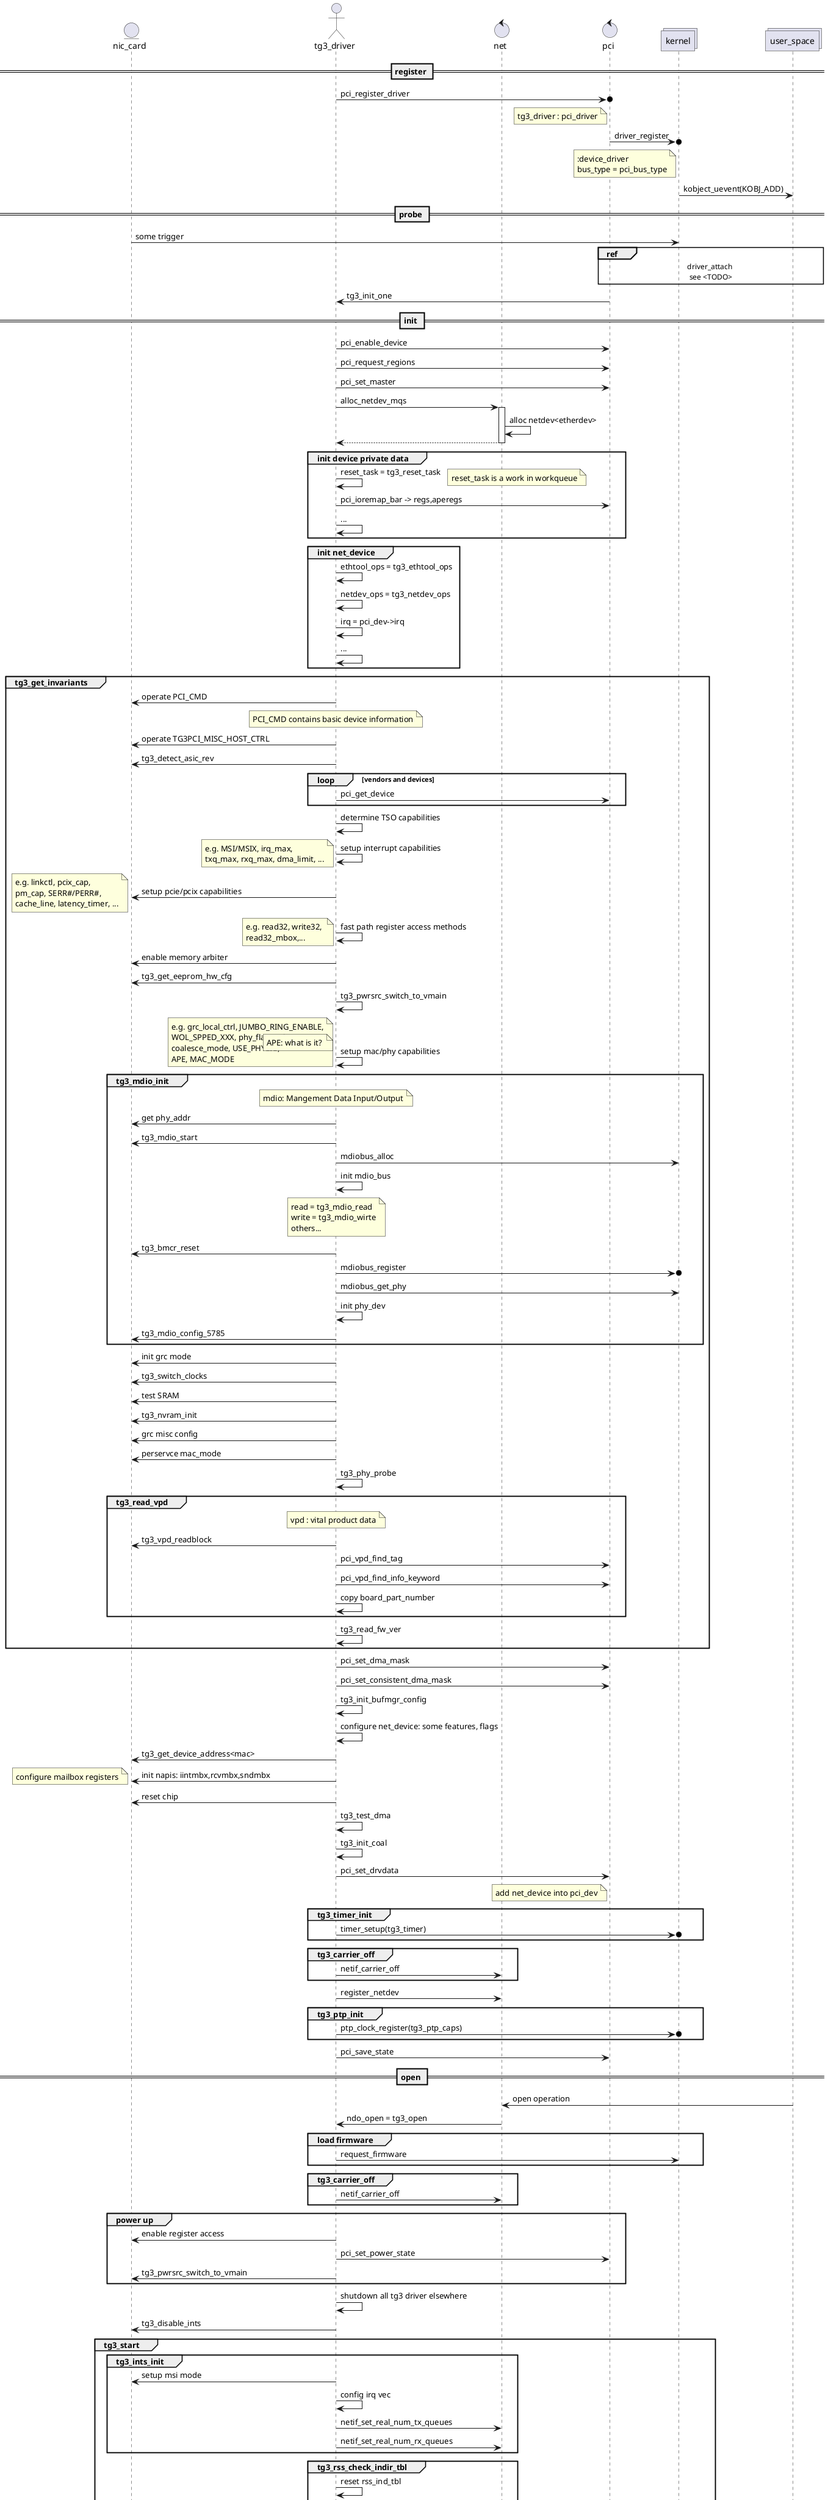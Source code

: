 @startuml
entity nic_card
actor tg3_driver
control net 
control pci
collections kernel
collections user_space 
== register ==
tg3_driver ->o pci : pci_register_driver 
note left of pci
tg3_driver : pci_driver
'.name = "tg3"
'.id_table = tg3_pci_tbl
'.proble   = tg3_init_one
'.remove   = tg3_remove_one
'.err_handler = tg3_err_handler
'.suspend  = tg3_suspend
'.resume   = tg3_resume
'.shutdown = tg3_shutdown
end note
pci ->o kernel : driver_register
note left of kernel
:device_driver
bus_type = pci_bus_type
end note
kernel -> user_space : kobject_uevent(KOBJ_ADD)
== probe ==
nic_card -> kernel : some trigger 
ref over kernel, pci, user_space
    driver_attach 
    see <TODO>
end ref
pci-> tg3_driver : tg3_init_one 
== init ==
tg3_driver -> pci : pci_enable_device 
tg3_driver -> pci : pci_request_regions
tg3_driver -> pci : pci_set_master
tg3_driver -> net : alloc_netdev_mqs 
activate net 
net -> net : alloc netdev<etherdev> 
return

group init device private data
tg3_driver -> tg3_driver : reset_task = tg3_reset_task
note right 
reset_task is a work in workqueue
end note
tg3_driver -> pci : pci_ioremap_bar -> regs,aperegs
tg3_driver -> tg3_driver : ... 
end

group init net_device
tg3_driver -> tg3_driver : ethtool_ops = tg3_ethtool_ops
tg3_driver -> tg3_driver : netdev_ops = tg3_netdev_ops
tg3_driver -> tg3_driver : irq = pci_dev->irq 
tg3_driver -> tg3_driver : ... 
end

group tg3_get_invariants
tg3_driver -> nic_card : operate PCI_CMD 
note over tg3_driver
PCI_CMD contains basic device information
end note
tg3_driver -> nic_card : operate TG3PCI_MISC_HOST_CTRL 
tg3_driver -> nic_card : tg3_detect_asic_rev
loop vendors and devices
tg3_driver -> pci : pci_get_device 
end
tg3_driver -> tg3_driver : determine TSO capabilities 
tg3_driver -> tg3_driver : setup interrupt capabilities
note left
e.g. MSI/MSIX, irq_max, 
txq_max, rxq_max, dma_limit, ...
end note
tg3_driver -> nic_card : setup pcie/pcix capabilities 
note left
e.g. linkctl, pcix_cap, 
pm_cap, SERR#/PERR#, 
cache_line, latency_timer, ...
end note
tg3_driver -> tg3_driver : fast path register access methods 
note left
e.g. read32, write32, 
read32_mbox,...
end note
tg3_driver -> nic_card : enable memory arbiter 
tg3_driver -> nic_card : tg3_get_eeprom_hw_cfg 
tg3_driver -> tg3_driver : tg3_pwrsrc_switch_to_vmain
tg3_driver -> tg3_driver : setup mac/phy capabilities
note left
e.g. grc_local_ctrl, JUMBO_RING_ENABLE,
WOL_SPPED_XXX, phy_flags, phy_otp 
coalesce_mode, USE_PHYLIB,
APE, MAC_MODE
end note
note left
APE: what is it? 
end note
group tg3_mdio_init
note over tg3_driver
mdio: Mangement Data Input/Output
end note
tg3_driver -> nic_card : get phy_addr 
tg3_driver -> nic_card : tg3_mdio_start 
tg3_driver -> kernel : mdiobus_alloc
tg3_driver -> tg3_driver : init mdio_bus
note over tg3_driver
read = tg3_mdio_read
write = tg3_mdio_wirte
others...
end note
tg3_driver -> nic_card : tg3_bmcr_reset 
tg3_driver ->o kernel : mdiobus_register 
tg3_driver -> kernel : mdiobus_get_phy
tg3_driver -> tg3_driver : init phy_dev 
tg3_driver -> nic_card : tg3_mdio_config_5785
end
tg3_driver -> nic_card : init grc mode 
tg3_driver -> nic_card : tg3_switch_clocks
tg3_driver -> nic_card : test SRAM 
tg3_driver -> nic_card : tg3_nvram_init
tg3_driver -> nic_card : grc misc config 
tg3_driver -> nic_card : perservce mac_mode 
tg3_driver -> tg3_driver : tg3_phy_probe
group tg3_read_vpd
note over tg3_driver
vpd : vital product data
end note
tg3_driver -> nic_card : tg3_vpd_readblock 
tg3_driver -> pci : pci_vpd_find_tag
tg3_driver -> pci : pci_vpd_find_info_keyword
tg3_driver -> tg3_driver : copy board_part_number 
end
tg3_driver -> tg3_driver : tg3_read_fw_ver
end

tg3_driver -> pci : pci_set_dma_mask
tg3_driver -> pci : pci_set_consistent_dma_mask

tg3_driver -> tg3_driver : tg3_init_bufmgr_config 
tg3_driver -> tg3_driver : configure net_device: some features, flags
tg3_driver -> nic_card : tg3_get_device_address<mac> 
tg3_driver -> nic_card : init napis: iintmbx,rcvmbx,sndmbx 
note left 
configure mailbox registers
end note
tg3_driver -> nic_card : reset chip  
tg3_driver -> tg3_driver : tg3_test_dma 
tg3_driver -> tg3_driver : tg3_init_coal 

tg3_driver -> pci : pci_set_drvdata
note left of pci 
add net_device into pci_dev
end note

group tg3_timer_init
tg3_driver ->o kernel : timer_setup(tg3_timer)
end 

group tg3_carrier_off
tg3_driver -> net : netif_carrier_off 
end

tg3_driver -> net : register_netdev 

group tg3_ptp_init
tg3_driver ->o kernel: ptp_clock_register(tg3_ptp_caps) 
end

tg3_driver -> pci : pci_save_state

== open ==
user_space -> net : open operation
net -> tg3_driver : ndo_open = tg3_open

group load firmware
tg3_driver -> kernel : request_firmware
end 

group tg3_carrier_off
tg3_driver -> net : netif_carrier_off 
end

group power up
tg3_driver -> nic_card : enable register access
tg3_driver -> pci : pci_set_power_state
tg3_driver -> nic_card : tg3_pwrsrc_switch_to_vmain 
end

tg3_driver -> tg3_driver : shutdown all tg3 driver elsewhere
tg3_driver -> nic_card : tg3_disable_ints 

group tg3_start

group tg3_ints_init
tg3_driver -> nic_card : setup msi mode
tg3_driver -> tg3_driver : config irq vec
tg3_driver -> net : netif_set_real_num_tx_queues
tg3_driver -> net : netif_set_real_num_rx_queues
end

group tg3_rss_check_indir_tbl 
tg3_driver -> tg3_driver : reset rss_ind_tbl
tg3_driver -> net : ethtool_rxfh_indir_default 
end

group tg3_alloc_consistent
tg3_driver -> kernel : dma_alloc_coherent -> hw_stats
loop napi
tg3_driver -> kernel : dma_alloc_coherent -> hw_status
tg3_driver -> tg3_driver : ajust rx_rcb_prod_idx 
end 
tg3_driver -> kernel : tg3_mem_tx_acquire 
tg3_driver -> kernel : tg3_mem_rx_acquire 
end

group tg3_napi_init
loop napi
alt 1st 
tg3_driver -> net : netif_napi_add(tg3_poll)
else
tg3_driver -> net : netif_napi_add(tg3_poll_msix)
end 
end
end

group tg3_napi_init
loop napi
tg3_driver -> net : napi_enable
end
end

loop irq_vec 
tg3_driver -> kernel : request_irq
note over tg3_driver 
the irq fn can be: 
tg3_msi
tg3_msi_1shot
tg3_interrupt
tg3_interrupt_tagged
end note
end

group tg3_init_hw
tg3_driver -> nic_card : tg3_enable_register_access
tg3_driver -> nic_card : tg3_poll_fw
tg3_driver -> nic_card : tg3_switch_clocks
tg3_driver -> nic_card : reset TG3PCI_MEM_WIN_BASE_ADDR

group tg3_reset_hw
tg3_driver -> nic_card : tg3_disable_ints 
tg3_driver -> nic_card : tg3_stop_fw
tg3_driver -> nic_card : tg3_write_sig_pre_reset
tg3_driver -> nic_card : tg3_setup_eee 
tg3_driver -> nic_card : tg3_phy_reset 
tg3_driver -> nic_card : tg3_chip_reset 
tg3_driver -> nic_card : tg3_write_sig_legacy 
tg3_driver -> nic_card : handle special chip_rev 
tg3_driver -> nic_card : handle special asic_rev 
tg3_driver -> nic_card : handle GRC_MODE, PCISTATE, CLOCK_CTRL, APE, ... 
tg3_driver -> nic_card : tg3_init_rings 
tg3_driver -> nic_card : tg3_setup_rxbd_thresholds
tg3_driver -> nic_card : ...
tg3_driver -> nic_card : __tg3_set_coalesce 
tg3_driver -> nic_card : __tg3_set_rx_mode 
tg3_driver -> nic_card : ...
tg3_driver -> nic_card : tg3_write_sig_post_reset
end
end

tg3_driver -> nic_card : tg3_test_msi

group tg3_phy_start
tg3_driver -> net : mdiobus_get_phy
tg3_driver -> net : phy_start 
tg3_driver -> net : phy_start_aneg
end

group tg3_hwmon_open
tg3_driver -> nic_card : tg3_sd_scan_scratchpad
tg3_driver -> kernel : hwmon_device_register_with_groups
end

tg3_driver -> kernel : tg3_timer_start
tg3_driver -> nic_card : tg3_enable_ints 
tg3_driver -> nic_card : tg3_ptp_resume
tg3_driver -> net : netif_tx_start_all_queues

end
== transmit ==
net -> tg3_driver : ndo_start_xmit = tg3_start_xmit

tg3_driver -> tg3_driver : get queue and napi
tg3_driver -> tg3_driver : budget check 
group prepare gso
tg3_driver -> tg3_driver : prepare gso 
end 
tg3_driver -> tg3_driver : prepare jumbo 
tg3_driver -> tg3_driver : prepare vlan tag 
tg3_driver -> tg3_driver : require HWTSTAMP 

group prepare dma

group prepare dma for head
tg3_driver -> pci : pci_map_single -> tx_buffers[entry]
group tg3_tx_frag_set
loop fragmented due to dma_limit
tg3_driver -> tg3_driver : tg3_tx_set_bd -> tx_ring[entry]
end loop
end
end

group prepare dma for additional data fragments
loop frags
tg3_driver -> kernel : skb_frag_dma_map -> tx_buffers[entry] 
group tg3_tx_frag_set
loop fragmented due to dma_limit
tg3_driver -> tg3_driver : tg3_tx_set_bd -> tx_ring[entry]
end loop
end
end loop
end

end

group handle would hit hwbug
tg3_driver -> tg3_driver : tg3_tx_skb_unmap
alt gso case
tg3_driver -> tg3_driver : tg3_tso_bug
note left 
it's tso in driver
end note
else
tg3_driver -> tg3_driver : silently drop if no workaround
end alt
end

tg3_driver -> kernel : skb_tx_timestamp
tg3_driver -> net : netdev_tx_sent_queue

tg3_driver -> nic_card : update Tx producer idx

== interrupt(msi) ==
nic_card -> kernel : irq 
kernel -> tg3_driver : tg3_msi
tg3_driver -> nic_card : prefetch(hw_status, rx_rcb[])
tg3_driver -> nic_card : clear interrupt pending events
tg3_driver -> net : napi_schedule(napi->poll_list)
net -> kernel : __raise_softirq_irqoff(NET_RX_SOFTIRQ)
...
kernel -> tg3_driver : poll = tg3_poll

loop until no more work or reach budget 
tg3_driver -> nic_card : tg3_poll_link

group tg3_poll_work 

group tg3_tx
note over tg3_driver
to run TX completion thread
end note
tg3_driver -> net : netdev_get_tx_queue
loop consume all
tg3_driver -> tg3_driver : tg3_hwclock_to_timestamp -> skb
tg3_driver -> pci : pci_unmap_single for head
loop frags
tg3_driver -> pci : pci_unmap_page for fragment 
end loop
tg3_driver -> net : dev_consume_skb_any
end loop
tg3_driver -> net : netdev_tx_completed_queue
alt tx_queue stopped 
tg3_driver -> net : netif_tx_wake_queue
net -> kernel : __raise_softirq_irqoff(NET_TX_SOFTIRQ)
end alt
end

group tg3_rx
note over tg3_driver
to run RX thread
end note
loop consume all or reach budget 
tg3_driver -> kernel : dma_unmap_addr
note over tg3_driver
std packet or jumbo packet
end note

alt  len > TG3_RX_COPY_THRESH
tg3_driver -> kernel : tg3_alloc_rx_data
tg3_driver -> pci : pci_unmap_single
tg3_driver -> net : build_skb 
tg3_driver -> net : skb_reserve 
else len <= TG3_RX_COPY_THRESH
tg3_driver -> tg3_driver : tg3_recycle_rx
tg3_driver -> net : netdev_alloc_skb 
tg3_driver -> net : skb_reserve 
tg3_driver -> pci : pci_dma_sync_single_for_cpu 
tg3_driver -> tg3_driver : memcpy data to skb
tg3_driver -> pci : pci_dma_sync_single_for_device
end alt 

tg3_driver -> tg3_driver : tg3_hwclock_to_timestamp -> skb
tg3_driver -> net : skb_checksum_none_assert
tg3_driver -> net : eth_type_trans -> protocol 
tg3_driver -> net : __vlan_hwaccel_put_tag
tg3_driver -> net : napi_gro_receive
note left 
call napi_skb_finish and finally deliver_skb
end note
tg3_driver -> nic_card : get next packet 

end loop

tg3_driver -> nic_card : ack the status ring
tg3_driver -> nic_card : refill RX ring

end

group handle RSS
note over tg3_driver
RSS: Receive side scaling
enable efficient distribution
of network receive across
multiple CPUs
end note
tg3_driver -> tg3_driver : tg3_rx_prodring_xfer
tg3_driver -> nic_card : reset rx mbox for std and jumbo packet
end

end 
end loop

== stop ==
user_space -> net : stop operation
net -> tg3_driver : ndo_stop = tg3_close

group tg3_stop
tg3_driver -> tg3_driver : tg3_reset_task_cancel

group tg3_netif_stop
tg3_driver -> net : netif_trans_update 
tg3_driver -> tg3_driver : tg3_napi_disable
tg3_driver -> net : netif_carrier_off
tg3_driver -> net : netif_tx_disable
end

tg3_driver -> tg3_driver : tg3_timer_stop

group tg3_hwmon_close
tg3_driver -> kernel : hwmon_device_unregister 
end

group tg3_phy_stop
tg3_driver -> net : phy_stop
end

tg3_driver -> nic_card : tg3_disable_ints

group tg3_halt
tg3_driver -> nic_card : tg3_stop_fw
tg3_driver -> nic_card : tg3_write_sig_pre_reset
tg3_driver -> nic_card : tg3_abort_fw
tg3_driver -> nic_card : tg3_chip_reset
tg3_driver -> nic_card : tg3_write_sig_legacy
tg3_driver -> nic_card : tg3_write_sig_post_reset

group save stats
tg3_driver -> tg3_driver : tg3_get_nstats
tg3_driver -> tg3_driver : tg3_get_estats
tg3_driver -> tg3_driver : reset stats 
end

end 

group tg3_free_rings
loop irq_cnt
tg3_driver -> pci : tg3_rx_prodring_free 
loop tx.skb
tg3_driver -> pci : tg3_tx_skb_unmap
tg3_driver -> net : dev_consume_skb_any
end loop
tg3_driver -> net : netdev_tx_reset_queue
end loop
end

loop irq_cnt
tg3_driver -> kernel : free_irq
end loop

group tg3_ints_fini
tg3_driver -> pci : pci_disable_msi(x)
tg3_driver -> tg3_driver : clear flag
end

group tg3_napi_fini
loop irq_cnt
tg3_driver -> net : netif_napi_del 
end loop
end

group tg3_free_consistent
loop irq_cnt
tg3_driver -> kernel : dma_free_coherent(hw_status) 
end loop
tg3_driver -> tg3_driver : tg3_mem_rx_release
tg3_driver -> tg3_driver : tg3_mem_tx_release
tg3_driver -> kernel : dma_free_coherent(hw_stats) 
end

end

@enduml
